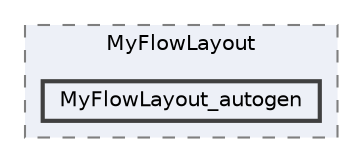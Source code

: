 digraph "MyFlowLayout_autogen"
{
 // LATEX_PDF_SIZE
  bgcolor="transparent";
  edge [fontname=Helvetica,fontsize=10,labelfontname=Helvetica,labelfontsize=10];
  node [fontname=Helvetica,fontsize=10,shape=box,height=0.2,width=0.4];
  compound=true
  subgraph clusterdir_eed793b1d77d11f0d03649e668eac953 {
    graph [ bgcolor="#edf0f7", pencolor="grey50", label="MyFlowLayout", fontname=Helvetica,fontsize=10 style="filled,dashed", URL="dir_eed793b1d77d11f0d03649e668eac953.html",tooltip=""]
  dir_abe6c7c2b0c5d6de45112016860364ac [label="MyFlowLayout_autogen", fillcolor="#edf0f7", color="grey25", style="filled,bold", URL="dir_abe6c7c2b0c5d6de45112016860364ac.html",tooltip=""];
  }
}
